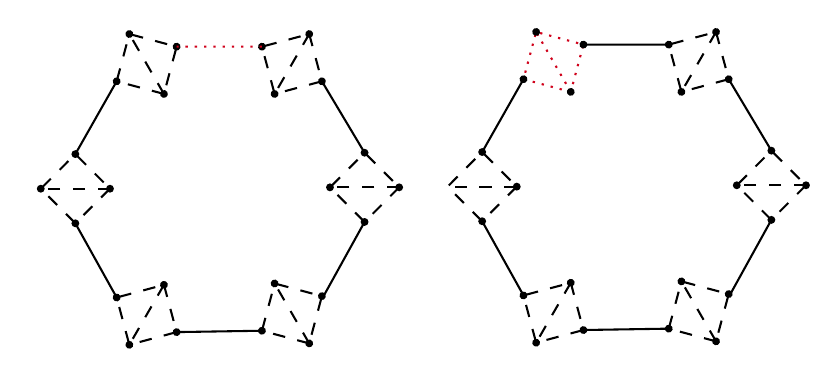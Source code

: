 \tikzset{every picture/.style={line width=0.75pt}} %set default line width to 0.75pt        
\begin{tikzpicture}[x=0.75pt,y=0.75pt,yscale=-1,xscale=1]
    %uncomment if require: \path (0,300); %set diagram left start at 0, and has height of 300

    %Shape: Rectangle [id:dp14193355671501262] 
    \draw  [dash pattern={on 4.5pt off 4.5pt}] (264.38,64.43) -- (270.49,87.2) -- (247.71,93.3) -- (241.61,70.53) -- cycle ;
    %Straight Lines [id:da9832253057728415] 
    \draw  [dash pattern={on 4.5pt off 4.5pt}]  (264.38,64.43) -- (247.71,93.3) ;
    %Shape: Ellipse [id:dp48046560823924356] 
    \draw  [fill={rgb, 255:red, 0; green, 0; blue, 0 }  ,fill opacity=1 ] (240.43,69.85) .. controls (240.06,70.5) and (240.28,71.33) .. (240.93,71.71) .. controls (241.58,72.08) and (242.41,71.86) .. (242.79,71.21) .. controls (243.16,70.56) and (242.94,69.73) .. (242.29,69.35) .. controls (241.64,68.98) and (240.81,69.2) .. (240.43,69.85) -- cycle ;
    %Shape: Ellipse [id:dp27320978265606155] 
    \draw  [fill={rgb, 255:red, 0; green, 0; blue, 0 }  ,fill opacity=1 ] (246.53,92.62) .. controls (246.16,93.27) and (246.38,94.1) .. (247.03,94.48) .. controls (247.68,94.86) and (248.51,94.63) .. (248.89,93.98) .. controls (249.26,93.33) and (249.04,92.5) .. (248.39,92.13) .. controls (247.74,91.75) and (246.91,91.97) .. (246.53,92.62) -- cycle ;
    %Shape: Ellipse [id:dp5070770675102534] 
    \draw  [fill={rgb, 255:red, 0; green, 0; blue, 0 }  ,fill opacity=1 ] (263.21,63.75) .. controls (262.83,64.4) and (263.05,65.23) .. (263.7,65.6) .. controls (264.35,65.98) and (265.19,65.76) .. (265.56,65.11) .. controls (265.94,64.46) and (265.71,63.62) .. (265.06,63.25) .. controls (264.41,62.87) and (263.58,63.1) .. (263.21,63.75) -- cycle ;
    %Shape: Ellipse [id:dp5600053423008713] 
    \draw  [fill={rgb, 255:red, 0; green, 0; blue, 0 }  ,fill opacity=1 ] (269.31,86.52) .. controls (268.93,87.17) and (269.16,88) .. (269.81,88.38) .. controls (270.46,88.75) and (271.29,88.53) .. (271.66,87.88) .. controls (272.04,87.23) and (271.82,86.4) .. (271.17,86.02) .. controls (270.52,85.65) and (269.68,85.87) .. (269.31,86.52) -- cycle ;
    %Shape: Rectangle [id:dp6241459088007242] 
    \draw  [dash pattern={on 4.5pt off 4.5pt}] (307.72,138.3) -- (291.05,154.97) -- (274.37,138.3) -- (291.04,121.62) -- cycle ;
    %Straight Lines [id:da45610026409549476] 
    \draw  [dash pattern={on 4.5pt off 4.5pt}]  (307.72,138.3) -- (274.37,138.3) ;
    %Shape: Ellipse [id:dp05212329624461831] 
    \draw  [fill={rgb, 255:red, 0; green, 0; blue, 0 }  ,fill opacity=1 ] (291.05,120.27) .. controls (290.3,120.27) and (289.69,120.87) .. (289.69,121.62) .. controls (289.69,122.38) and (290.3,122.98) .. (291.05,122.98) .. controls (291.8,122.98) and (292.41,122.38) .. (292.41,121.62) .. controls (292.41,120.87) and (291.8,120.27) .. (291.05,120.27) -- cycle ;
    %Shape: Ellipse [id:dp4976921114102002] 
    \draw  [fill={rgb, 255:red, 0; green, 0; blue, 0 }  ,fill opacity=1 ] (274.37,136.94) .. controls (273.62,136.94) and (273.02,137.55) .. (273.02,138.3) .. controls (273.02,139.05) and (273.62,139.66) .. (274.37,139.66) .. controls (275.13,139.66) and (275.73,139.05) .. (275.73,138.3) .. controls (275.73,137.55) and (275.13,136.94) .. (274.37,136.94) -- cycle ;
    %Shape: Ellipse [id:dp7601879465594807] 
    \draw  [fill={rgb, 255:red, 0; green, 0; blue, 0 }  ,fill opacity=1 ] (307.72,136.94) .. controls (306.97,136.94) and (306.36,137.55) .. (306.36,138.3) .. controls (306.36,139.05) and (306.97,139.66) .. (307.72,139.66) .. controls (308.47,139.66) and (309.08,139.05) .. (309.08,138.3) .. controls (309.08,137.55) and (308.47,136.94) .. (307.72,136.94) -- cycle ;
    %Shape: Ellipse [id:dp054691040864844] 
    \draw  [fill={rgb, 255:red, 0; green, 0; blue, 0 }  ,fill opacity=1 ] (291.05,153.61) .. controls (290.3,153.61) and (289.69,154.22) .. (289.69,154.97) .. controls (289.69,155.72) and (290.3,156.33) .. (291.05,156.33) .. controls (291.8,156.33) and (292.41,155.72) .. (292.41,154.97) .. controls (292.41,154.22) and (291.8,153.61) .. (291.05,153.61) -- cycle ;
    %Shape: Rectangle [id:dp6788983592016722] 
    \draw  [dash pattern={on 4.5pt off 4.5pt}] (264.38,213.49) -- (241.61,207.39) -- (247.71,184.61) -- (270.49,190.71) -- cycle ;
    %Straight Lines [id:da11605918002225257] 
    \draw  [dash pattern={on 4.5pt off 4.5pt}]  (264.38,213.49) -- (247.71,184.61) ;
    %Shape: Ellipse [id:dp3956733742684553] 
    \draw  [fill={rgb, 255:red, 0; green, 0; blue, 0 }  ,fill opacity=1 ] (271.66,190.03) .. controls (271.29,189.38) and (270.46,189.16) .. (269.81,189.54) .. controls (269.16,189.91) and (268.93,190.74) .. (269.31,191.39) .. controls (269.68,192.04) and (270.52,192.27) .. (271.17,191.89) .. controls (271.82,191.51) and (272.04,190.68) .. (271.66,190.03) -- cycle ;
    %Shape: Ellipse [id:dp8512907778255778] 
    \draw  [fill={rgb, 255:red, 0; green, 0; blue, 0 }  ,fill opacity=1 ] (248.89,183.93) .. controls (248.51,183.28) and (247.68,183.06) .. (247.03,183.43) .. controls (246.38,183.81) and (246.16,184.64) .. (246.53,185.29) .. controls (246.91,185.94) and (247.74,186.16) .. (248.39,185.79) .. controls (249.04,185.41) and (249.26,184.58) .. (248.89,183.93) -- cycle ;
    %Shape: Ellipse [id:dp845955776145674] 
    \draw  [fill={rgb, 255:red, 0; green, 0; blue, 0 }  ,fill opacity=1 ] (265.56,212.81) .. controls (265.19,212.16) and (264.35,211.93) .. (263.7,212.31) .. controls (263.05,212.68) and (262.83,213.52) .. (263.21,214.17) .. controls (263.58,214.82) and (264.41,215.04) .. (265.06,214.66) .. controls (265.71,214.29) and (265.94,213.46) .. (265.56,212.81) -- cycle ;
    %Shape: Ellipse [id:dp5950364587678236] 
    \draw  [fill={rgb, 255:red, 0; green, 0; blue, 0 }  ,fill opacity=1 ] (242.79,206.7) .. controls (242.41,206.05) and (241.58,205.83) .. (240.93,206.21) .. controls (240.28,206.58) and (240.06,207.41) .. (240.43,208.06) .. controls (240.81,208.71) and (241.64,208.94) .. (242.29,208.56) .. controls (242.94,208.19) and (243.16,207.36) .. (242.79,206.7) -- cycle ;
    %Shape: Rectangle [id:dp41872849642229815] 
    \draw  [dash pattern={on 4.5pt off 4.5pt}] (194.39,185.27) -- (200.49,208.04) -- (177.71,214.15) -- (171.61,191.37) -- cycle ;
    %Straight Lines [id:da6738122370944772] 
    \draw  [dash pattern={on 4.5pt off 4.5pt}]  (194.39,185.27) -- (177.71,214.15) ;
    %Shape: Ellipse [id:dp9188314883355615] 
    \draw  [fill={rgb, 255:red, 0; green, 0; blue, 0 }  ,fill opacity=1 ] (170.43,190.69) .. controls (170.06,191.34) and (170.28,192.18) .. (170.93,192.55) .. controls (171.58,192.93) and (172.41,192.7) .. (172.79,192.05) .. controls (173.17,191.4) and (172.94,190.57) .. (172.29,190.2) .. controls (171.64,189.82) and (170.81,190.04) .. (170.43,190.69) -- cycle ;
    %Shape: Ellipse [id:dp008383187180202034] 
    \draw  [fill={rgb, 255:red, 0; green, 0; blue, 0 }  ,fill opacity=1 ] (176.54,213.47) .. controls (176.16,214.12) and (176.38,214.95) .. (177.03,215.32) .. controls (177.68,215.7) and (178.52,215.48) .. (178.89,214.83) .. controls (179.27,214.18) and (179.04,213.35) .. (178.39,212.97) .. controls (177.74,212.59) and (176.91,212.82) .. (176.54,213.47) -- cycle ;
    %Shape: Ellipse [id:dp3549356105515302] 
    \draw  [fill={rgb, 255:red, 0; green, 0; blue, 0 }  ,fill opacity=1 ] (193.21,184.59) .. controls (192.83,185.24) and (193.06,186.07) .. (193.71,186.45) .. controls (194.36,186.82) and (195.19,186.6) .. (195.56,185.95) .. controls (195.94,185.3) and (195.72,184.47) .. (195.07,184.09) .. controls (194.42,183.72) and (193.58,183.94) .. (193.21,184.59) -- cycle ;
    %Shape: Ellipse [id:dp09319928993441162] 
    \draw  [fill={rgb, 255:red, 0; green, 0; blue, 0 }  ,fill opacity=1 ] (199.31,207.37) .. controls (198.94,208.02) and (199.16,208.85) .. (199.81,209.22) .. controls (200.46,209.6) and (201.29,209.37) .. (201.67,208.72) .. controls (202.04,208.07) and (201.82,207.24) .. (201.17,206.87) .. controls (200.52,206.49) and (199.69,206.71) .. (199.31,207.37) -- cycle ;
    %Shape: Rectangle [id:dp45963146421954604] 
    \draw  [dash pattern={on 4.5pt off 4.5pt}] (168.38,138.96) -- (151.71,155.63) -- (135.04,138.96) -- (151.71,122.28) -- cycle ;
    %Straight Lines [id:da6876018536216453] 
    \draw  [dash pattern={on 4.5pt off 4.5pt}]  (168.38,138.96) -- (135.04,138.96) ;
    %Shape: Ellipse [id:dp3575406811058832] 
    \draw  [fill={rgb, 255:red, 0; green, 0; blue, 0 }  ,fill opacity=1 ] (151.71,120.93) .. controls (150.96,120.93) and (150.35,121.53) .. (150.35,122.28) .. controls (150.35,123.04) and (150.96,123.64) .. (151.71,123.64) .. controls (152.46,123.64) and (153.07,123.04) .. (153.07,122.28) .. controls (153.07,121.53) and (152.46,120.93) .. (151.71,120.93) -- cycle ;
    %Shape: Ellipse [id:dp5955144706871554] 
    \draw  [fill={rgb, 255:red, 0; green, 0; blue, 0 }  ,fill opacity=1 ] (135.04,137.6) .. controls (134.29,137.6) and (133.68,138.21) .. (133.68,138.96) .. controls (133.68,139.71) and (134.29,140.32) .. (135.04,140.32) .. controls (135.79,140.32) and (136.4,139.71) .. (136.4,138.96) .. controls (136.4,138.21) and (135.79,137.6) .. (135.04,137.6) -- cycle ;
    %Shape: Ellipse [id:dp8261548357748447] 
    \draw  [fill={rgb, 255:red, 0; green, 0; blue, 0 }  ,fill opacity=1 ] (168.38,137.6) .. controls (167.63,137.6) and (167.02,138.21) .. (167.02,138.96) .. controls (167.02,139.71) and (167.63,140.32) .. (168.38,140.32) .. controls (169.13,140.32) and (169.74,139.71) .. (169.74,138.96) .. controls (169.74,138.21) and (169.13,137.6) .. (168.38,137.6) -- cycle ;
    %Shape: Ellipse [id:dp2408828095778659] 
    \draw  [fill={rgb, 255:red, 0; green, 0; blue, 0 }  ,fill opacity=1 ] (151.71,154.27) .. controls (150.96,154.27) and (150.35,154.88) .. (150.35,155.63) .. controls (150.35,156.38) and (150.96,156.99) .. (151.71,156.99) .. controls (152.46,156.99) and (153.07,156.38) .. (153.07,155.63) .. controls (153.07,154.88) and (152.46,154.27) .. (151.71,154.27) -- cycle ;
    %Shape: Rectangle [id:dp1315020664738753] 
    \draw  [dash pattern={on 4.5pt off 4.5pt}] (194.39,93.3) -- (171.61,87.2) -- (177.71,64.43) -- (200.49,70.52) -- cycle ;
    %Straight Lines [id:da21834952142096187] 
    \draw  [dash pattern={on 4.5pt off 4.5pt}]  (194.39,93.3) -- (177.71,64.43) ;
    %Shape: Ellipse [id:dp7451151204005126] 
    \draw  [fill={rgb, 255:red, 0; green, 0; blue, 0 }  ,fill opacity=1 ] (201.67,69.85) .. controls (201.29,69.2) and (200.46,68.98) .. (199.81,69.35) .. controls (199.16,69.73) and (198.94,70.56) .. (199.31,71.21) .. controls (199.69,71.86) and (200.52,72.08) .. (201.17,71.71) .. controls (201.82,71.33) and (202.04,70.5) .. (201.67,69.85) -- cycle ;
    %Shape: Ellipse [id:dp0876282002802069] 
    \draw  [fill={rgb, 255:red, 0; green, 0; blue, 0 }  ,fill opacity=1 ] (178.89,63.75) .. controls (178.52,63.1) and (177.68,62.87) .. (177.03,63.25) .. controls (176.38,63.62) and (176.16,64.46) .. (176.54,65.11) .. controls (176.91,65.76) and (177.74,65.98) .. (178.39,65.6) .. controls (179.04,65.23) and (179.27,64.4) .. (178.89,63.75) -- cycle ;
    %Shape: Ellipse [id:dp18133932665845287] 
    \draw  [fill={rgb, 255:red, 0; green, 0; blue, 0 }  ,fill opacity=1 ] (195.56,92.62) .. controls (195.19,91.97) and (194.36,91.75) .. (193.71,92.13) .. controls (193.06,92.5) and (192.83,93.33) .. (193.21,93.98) .. controls (193.58,94.63) and (194.42,94.86) .. (195.07,94.48) .. controls (195.72,94.1) and (195.94,93.27) .. (195.56,92.62) -- cycle ;
    %Shape: Ellipse [id:dp4672283304950513] 
    \draw  [fill={rgb, 255:red, 0; green, 0; blue, 0 }  ,fill opacity=1 ] (172.79,86.52) .. controls (172.41,85.87) and (171.58,85.65) .. (170.93,86.02) .. controls (170.28,86.4) and (170.06,87.23) .. (170.43,87.88) .. controls (170.81,88.53) and (171.64,88.75) .. (172.29,88.38) .. controls (172.94,88) and (173.17,87.17) .. (172.79,86.52) -- cycle ;
    %Straight Lines [id:da06060508284524113] 
    \draw    (151.71,155.63) -- (171.61,191.37) ;
    %Straight Lines [id:da03588376114480929] 
    \draw    (200.49,208.04) -- (241.61,207.38) ;
    %Straight Lines [id:da11042040488699678] 
    \draw    (271.66,190.03) -- (291.05,154.97) ;
    %Straight Lines [id:da07257127998445445] 
    \draw    (291.05,121.62) -- (270.49,87.2) ;
    %Straight Lines [id:da7929237948174814] 
    \draw [color={rgb, 255:red, 208; green, 2; blue, 27 }  ,draw opacity=1 ][line width=0.75]  [dash pattern={on 0.84pt off 2.51pt}]  (241.61,70.53) -- (200.49,70.52) ;
    %Straight Lines [id:da42588734404881534] 
    \draw    (171.61,87.2) -- (151.71,122.28) ;
    %Shape: Rectangle [id:dp8977323413464162] 
    \draw  [dash pattern={on 4.5pt off 4.5pt}] (460.38,63.43) -- (466.49,86.2) -- (443.71,92.3) -- (437.61,69.53) -- cycle ;
    %Straight Lines [id:da5729238621016437] 
    \draw  [dash pattern={on 4.5pt off 4.5pt}]  (460.38,63.43) -- (443.71,92.3) ;
    %Shape: Ellipse [id:dp6518728517038583] 
    \draw  [fill={rgb, 255:red, 0; green, 0; blue, 0 }  ,fill opacity=1 ] (436.43,68.85) .. controls (436.06,69.5) and (436.28,70.33) .. (436.93,70.71) .. controls (437.58,71.08) and (438.41,70.86) .. (438.79,70.21) .. controls (439.16,69.56) and (438.94,68.73) .. (438.29,68.35) .. controls (437.64,67.98) and (436.81,68.2) .. (436.43,68.85) -- cycle ;
    %Shape: Ellipse [id:dp05919196988758357] 
    \draw  [fill={rgb, 255:red, 0; green, 0; blue, 0 }  ,fill opacity=1 ] (442.53,91.62) .. controls (442.16,92.27) and (442.38,93.1) .. (443.03,93.48) .. controls (443.68,93.86) and (444.51,93.63) .. (444.89,92.98) .. controls (445.26,92.33) and (445.04,91.5) .. (444.39,91.13) .. controls (443.74,90.75) and (442.91,90.97) .. (442.53,91.62) -- cycle ;
    %Shape: Ellipse [id:dp5861847697933007] 
    \draw  [fill={rgb, 255:red, 0; green, 0; blue, 0 }  ,fill opacity=1 ] (459.21,62.75) .. controls (458.83,63.4) and (459.05,64.23) .. (459.7,64.6) .. controls (460.35,64.98) and (461.19,64.76) .. (461.56,64.11) .. controls (461.94,63.46) and (461.71,62.62) .. (461.06,62.25) .. controls (460.41,61.87) and (459.58,62.1) .. (459.21,62.75) -- cycle ;
    %Shape: Ellipse [id:dp5914648838178398] 
    \draw  [fill={rgb, 255:red, 0; green, 0; blue, 0 }  ,fill opacity=1 ] (465.31,85.52) .. controls (464.93,86.17) and (465.16,87) .. (465.81,87.38) .. controls (466.46,87.75) and (467.29,87.53) .. (467.66,86.88) .. controls (468.04,86.23) and (467.82,85.4) .. (467.17,85.02) .. controls (466.52,84.65) and (465.68,84.87) .. (465.31,85.52) -- cycle ;
    %Shape: Rectangle [id:dp08120668945045972] 
    \draw  [dash pattern={on 4.5pt off 4.5pt}] (503.72,137.3) -- (487.05,153.97) -- (470.37,137.3) -- (487.04,120.62) -- cycle ;
    %Straight Lines [id:da2825013156717122] 
    \draw  [dash pattern={on 4.5pt off 4.5pt}]  (503.72,137.3) -- (470.37,137.3) ;
    %Shape: Ellipse [id:dp5389989415999443] 
    \draw  [fill={rgb, 255:red, 0; green, 0; blue, 0 }  ,fill opacity=1 ] (487.05,119.27) .. controls (486.3,119.27) and (485.69,119.87) .. (485.69,120.62) .. controls (485.69,121.38) and (486.3,121.98) .. (487.05,121.98) .. controls (487.8,121.98) and (488.41,121.38) .. (488.41,120.62) .. controls (488.41,119.87) and (487.8,119.27) .. (487.05,119.27) -- cycle ;
    %Shape: Ellipse [id:dp5646891971824488] 
    \draw  [fill={rgb, 255:red, 0; green, 0; blue, 0 }  ,fill opacity=1 ] (470.37,135.94) .. controls (469.62,135.94) and (469.02,136.55) .. (469.02,137.3) .. controls (469.02,138.05) and (469.62,138.66) .. (470.37,138.66) .. controls (471.13,138.66) and (471.73,138.05) .. (471.73,137.3) .. controls (471.73,136.55) and (471.13,135.94) .. (470.37,135.94) -- cycle ;
    %Shape: Ellipse [id:dp5928790041694649] 
    \draw  [fill={rgb, 255:red, 0; green, 0; blue, 0 }  ,fill opacity=1 ] (503.72,135.94) .. controls (502.97,135.94) and (502.36,136.55) .. (502.36,137.3) .. controls (502.36,138.05) and (502.97,138.66) .. (503.72,138.66) .. controls (504.47,138.66) and (505.08,138.05) .. (505.08,137.3) .. controls (505.08,136.55) and (504.47,135.94) .. (503.72,135.94) -- cycle ;
    %Shape: Ellipse [id:dp10416437587096539] 
    \draw  [fill={rgb, 255:red, 0; green, 0; blue, 0 }  ,fill opacity=1 ] (487.05,152.61) .. controls (486.3,152.61) and (485.69,153.22) .. (485.69,153.97) .. controls (485.69,154.72) and (486.3,155.33) .. (487.05,155.33) .. controls (487.8,155.33) and (488.41,154.72) .. (488.41,153.97) .. controls (488.41,153.22) and (487.8,152.61) .. (487.05,152.61) -- cycle ;
    %Shape: Rectangle [id:dp5054093655465659] 
    \draw  [dash pattern={on 4.5pt off 4.5pt}] (460.38,212.49) -- (437.61,206.39) -- (443.71,183.61) -- (466.49,189.71) -- cycle ;
    %Straight Lines [id:da4715059862880233] 
    \draw  [dash pattern={on 4.5pt off 4.5pt}]  (460.38,212.49) -- (443.71,183.61) ;
    %Shape: Ellipse [id:dp09722565170822084] 
    \draw  [fill={rgb, 255:red, 0; green, 0; blue, 0 }  ,fill opacity=1 ] (467.66,189.03) .. controls (467.29,188.38) and (466.46,188.16) .. (465.81,188.54) .. controls (465.16,188.91) and (464.93,189.74) .. (465.31,190.39) .. controls (465.68,191.04) and (466.52,191.27) .. (467.17,190.89) .. controls (467.82,190.51) and (468.04,189.68) .. (467.66,189.03) -- cycle ;
    %Shape: Ellipse [id:dp31042733005461143] 
    \draw  [fill={rgb, 255:red, 0; green, 0; blue, 0 }  ,fill opacity=1 ] (444.89,182.93) .. controls (444.51,182.28) and (443.68,182.06) .. (443.03,182.43) .. controls (442.38,182.81) and (442.16,183.64) .. (442.53,184.29) .. controls (442.91,184.94) and (443.74,185.16) .. (444.39,184.79) .. controls (445.04,184.41) and (445.26,183.58) .. (444.89,182.93) -- cycle ;
    %Shape: Ellipse [id:dp863517229715749] 
    \draw  [fill={rgb, 255:red, 0; green, 0; blue, 0 }  ,fill opacity=1 ] (461.56,211.81) .. controls (461.19,211.16) and (460.35,210.93) .. (459.7,211.31) .. controls (459.05,211.68) and (458.83,212.52) .. (459.21,213.17) .. controls (459.58,213.82) and (460.41,214.04) .. (461.06,213.66) .. controls (461.71,213.29) and (461.94,212.46) .. (461.56,211.81) -- cycle ;
    %Shape: Ellipse [id:dp6524826537316681] 
    \draw  [fill={rgb, 255:red, 0; green, 0; blue, 0 }  ,fill opacity=1 ] (438.79,205.7) .. controls (438.41,205.05) and (437.58,204.83) .. (436.93,205.21) .. controls (436.28,205.58) and (436.06,206.41) .. (436.43,207.06) .. controls (436.81,207.71) and (437.64,207.94) .. (438.29,207.56) .. controls (438.94,207.19) and (439.16,206.36) .. (438.79,205.7) -- cycle ;
    %Shape: Rectangle [id:dp9253783928648536] 
    \draw  [dash pattern={on 4.5pt off 4.5pt}] (390.39,184.27) -- (396.49,207.04) -- (373.71,213.15) -- (367.61,190.37) -- cycle ;
    %Straight Lines [id:da4880514401526659] 
    \draw  [dash pattern={on 4.5pt off 4.5pt}]  (390.39,184.27) -- (373.71,213.15) ;
    %Shape: Ellipse [id:dp2261155443112841] 
    \draw  [fill={rgb, 255:red, 0; green, 0; blue, 0 }  ,fill opacity=1 ] (366.43,189.69) .. controls (366.06,190.34) and (366.28,191.18) .. (366.93,191.55) .. controls (367.58,191.93) and (368.41,191.7) .. (368.79,191.05) .. controls (369.17,190.4) and (368.94,189.57) .. (368.29,189.2) .. controls (367.64,188.82) and (366.81,189.04) .. (366.43,189.69) -- cycle ;
    %Shape: Ellipse [id:dp9300325713210988] 
    \draw  [fill={rgb, 255:red, 0; green, 0; blue, 0 }  ,fill opacity=1 ] (372.54,212.47) .. controls (372.16,213.12) and (372.38,213.95) .. (373.03,214.32) .. controls (373.68,214.7) and (374.52,214.48) .. (374.89,213.83) .. controls (375.27,213.18) and (375.04,212.35) .. (374.39,211.97) .. controls (373.74,211.59) and (372.91,211.82) .. (372.54,212.47) -- cycle ;
    %Shape: Ellipse [id:dp11111924588849087] 
    \draw  [fill={rgb, 255:red, 0; green, 0; blue, 0 }  ,fill opacity=1 ] (389.21,183.59) .. controls (388.83,184.24) and (389.06,185.07) .. (389.71,185.45) .. controls (390.36,185.82) and (391.19,185.6) .. (391.56,184.95) .. controls (391.94,184.3) and (391.72,183.47) .. (391.07,183.09) .. controls (390.42,182.72) and (389.58,182.94) .. (389.21,183.59) -- cycle ;
    %Shape: Ellipse [id:dp15355549248444578] 
    \draw  [fill={rgb, 255:red, 0; green, 0; blue, 0 }  ,fill opacity=1 ] (395.31,206.37) .. controls (394.94,207.02) and (395.16,207.85) .. (395.81,208.22) .. controls (396.46,208.6) and (397.29,208.37) .. (397.67,207.72) .. controls (398.04,207.07) and (397.82,206.24) .. (397.17,205.87) .. controls (396.52,205.49) and (395.69,205.71) .. (395.31,206.37) -- cycle ;
    %Shape: Rectangle [id:dp18960869857808205] 
    \draw  [dash pattern={on 4.5pt off 4.5pt}] (364.38,137.96) -- (347.71,154.63) -- (331.04,137.96) -- (347.71,121.28) -- cycle ;
    %Straight Lines [id:da42233966890082053] 
    \draw  [dash pattern={on 4.5pt off 4.5pt}]  (364.38,137.96) -- (331.04,137.96) ;
    %Shape: Ellipse [id:dp676651418204127] 
    \draw  [fill={rgb, 255:red, 0; green, 0; blue, 0 }  ,fill opacity=1 ] (347.71,119.93) .. controls (346.96,119.93) and (346.35,120.53) .. (346.35,121.28) .. controls (346.35,122.04) and (346.96,122.64) .. (347.71,122.64) .. controls (348.46,122.64) and (349.07,122.04) .. (349.07,121.28) .. controls (349.07,120.53) and (348.46,119.93) .. (347.71,119.93) -- cycle ;
    %Shape: Ellipse [id:dp34933609901238083] 
    \draw  [fill={rgb, 255:red, 0; green, 0; blue, 0 }  ,fill opacity=1 ] (364.38,136.6) .. controls (363.63,136.6) and (363.02,137.21) .. (363.02,137.96) .. controls (363.02,138.71) and (363.63,139.32) .. (364.38,139.32) .. controls (365.13,139.32) and (365.74,138.71) .. (365.74,137.96) .. controls (365.74,137.21) and (365.13,136.6) .. (364.38,136.6) -- cycle ;
    %Shape: Ellipse [id:dp719845807210244] 
    \draw  [fill={rgb, 255:red, 0; green, 0; blue, 0 }  ,fill opacity=1 ] (347.71,153.27) .. controls (346.96,153.27) and (346.35,153.88) .. (346.35,154.63) .. controls (346.35,155.38) and (346.96,155.99) .. (347.71,155.99) .. controls (348.46,155.99) and (349.07,155.38) .. (349.07,154.63) .. controls (349.07,153.88) and (348.46,153.27) .. (347.71,153.27) -- cycle ;
    %Shape: Rectangle [id:dp8005209182288644] 
    \draw  [color={rgb, 255:red, 208; green, 2; blue, 27 }  ,draw opacity=1 ][dash pattern={on 0.84pt off 2.51pt}] (390.39,92.3) -- (367.61,86.2) -- (373.71,63.43) -- (396.49,69.52) -- cycle ;
    %Straight Lines [id:da6937190020663249] 
    \draw [color={rgb, 255:red, 208; green, 2; blue, 27 }  ,draw opacity=1 ] [dash pattern={on 0.84pt off 2.51pt}]  (390.39,92.3) -- (373.71,63.43) ;
    %Shape: Ellipse [id:dp8190947383580898] 
    \draw  [fill={rgb, 255:red, 0; green, 0; blue, 0 }  ,fill opacity=1 ] (397.67,68.85) .. controls (397.29,68.2) and (396.46,67.98) .. (395.81,68.35) .. controls (395.16,68.73) and (394.94,69.56) .. (395.31,70.21) .. controls (395.69,70.86) and (396.52,71.08) .. (397.17,70.71) .. controls (397.82,70.33) and (398.04,69.5) .. (397.67,68.85) -- cycle ;
    %Shape: Ellipse [id:dp1154069293640847] 
    \draw  [fill={rgb, 255:red, 0; green, 0; blue, 0 }  ,fill opacity=1 ] (374.89,62.75) .. controls (374.52,62.1) and (373.68,61.87) .. (373.03,62.25) .. controls (372.38,62.62) and (372.16,63.46) .. (372.54,64.11) .. controls (372.91,64.76) and (373.74,64.98) .. (374.39,64.6) .. controls (375.04,64.23) and (375.27,63.4) .. (374.89,62.75) -- cycle ;
    %Shape: Ellipse [id:dp9411229178485296] 
    \draw  [fill={rgb, 255:red, 0; green, 0; blue, 0 }  ,fill opacity=1 ] (391.56,91.62) .. controls (391.19,90.97) and (390.36,90.75) .. (389.71,91.13) .. controls (389.06,91.5) and (388.83,92.33) .. (389.21,92.98) .. controls (389.58,93.63) and (390.42,93.86) .. (391.07,93.48) .. controls (391.72,93.1) and (391.94,92.27) .. (391.56,91.62) -- cycle ;
    %Shape: Ellipse [id:dp34329327685605526] 
    \draw  [fill={rgb, 255:red, 0; green, 0; blue, 0 }  ,fill opacity=1 ] (368.79,85.52) .. controls (368.41,84.87) and (367.58,84.65) .. (366.93,85.02) .. controls (366.28,85.4) and (366.06,86.23) .. (366.43,86.88) .. controls (366.81,87.53) and (367.64,87.75) .. (368.29,87.38) .. controls (368.94,87) and (369.17,86.17) .. (368.79,85.52) -- cycle ;
    %Straight Lines [id:da47994576293164304] 
    \draw    (347.71,154.63) -- (367.61,190.37) ;
    %Straight Lines [id:da27776389296234494] 
    \draw    (396.49,207.04) -- (437.61,206.38) ;
    %Straight Lines [id:da026868490107445853] 
    \draw    (467.66,189.03) -- (487.05,153.97) ;
    %Straight Lines [id:da6931189226658014] 
    \draw    (487.05,120.62) -- (466.49,86.2) ;
    %Straight Lines [id:da06721289765187932] 
    \draw    (437.61,69.53) -- (396.49,69.52) ;
    %Straight Lines [id:da2199959271039782] 
    \draw    (367.61,86.2) -- (347.71,121.28) ;

\end{tikzpicture}
